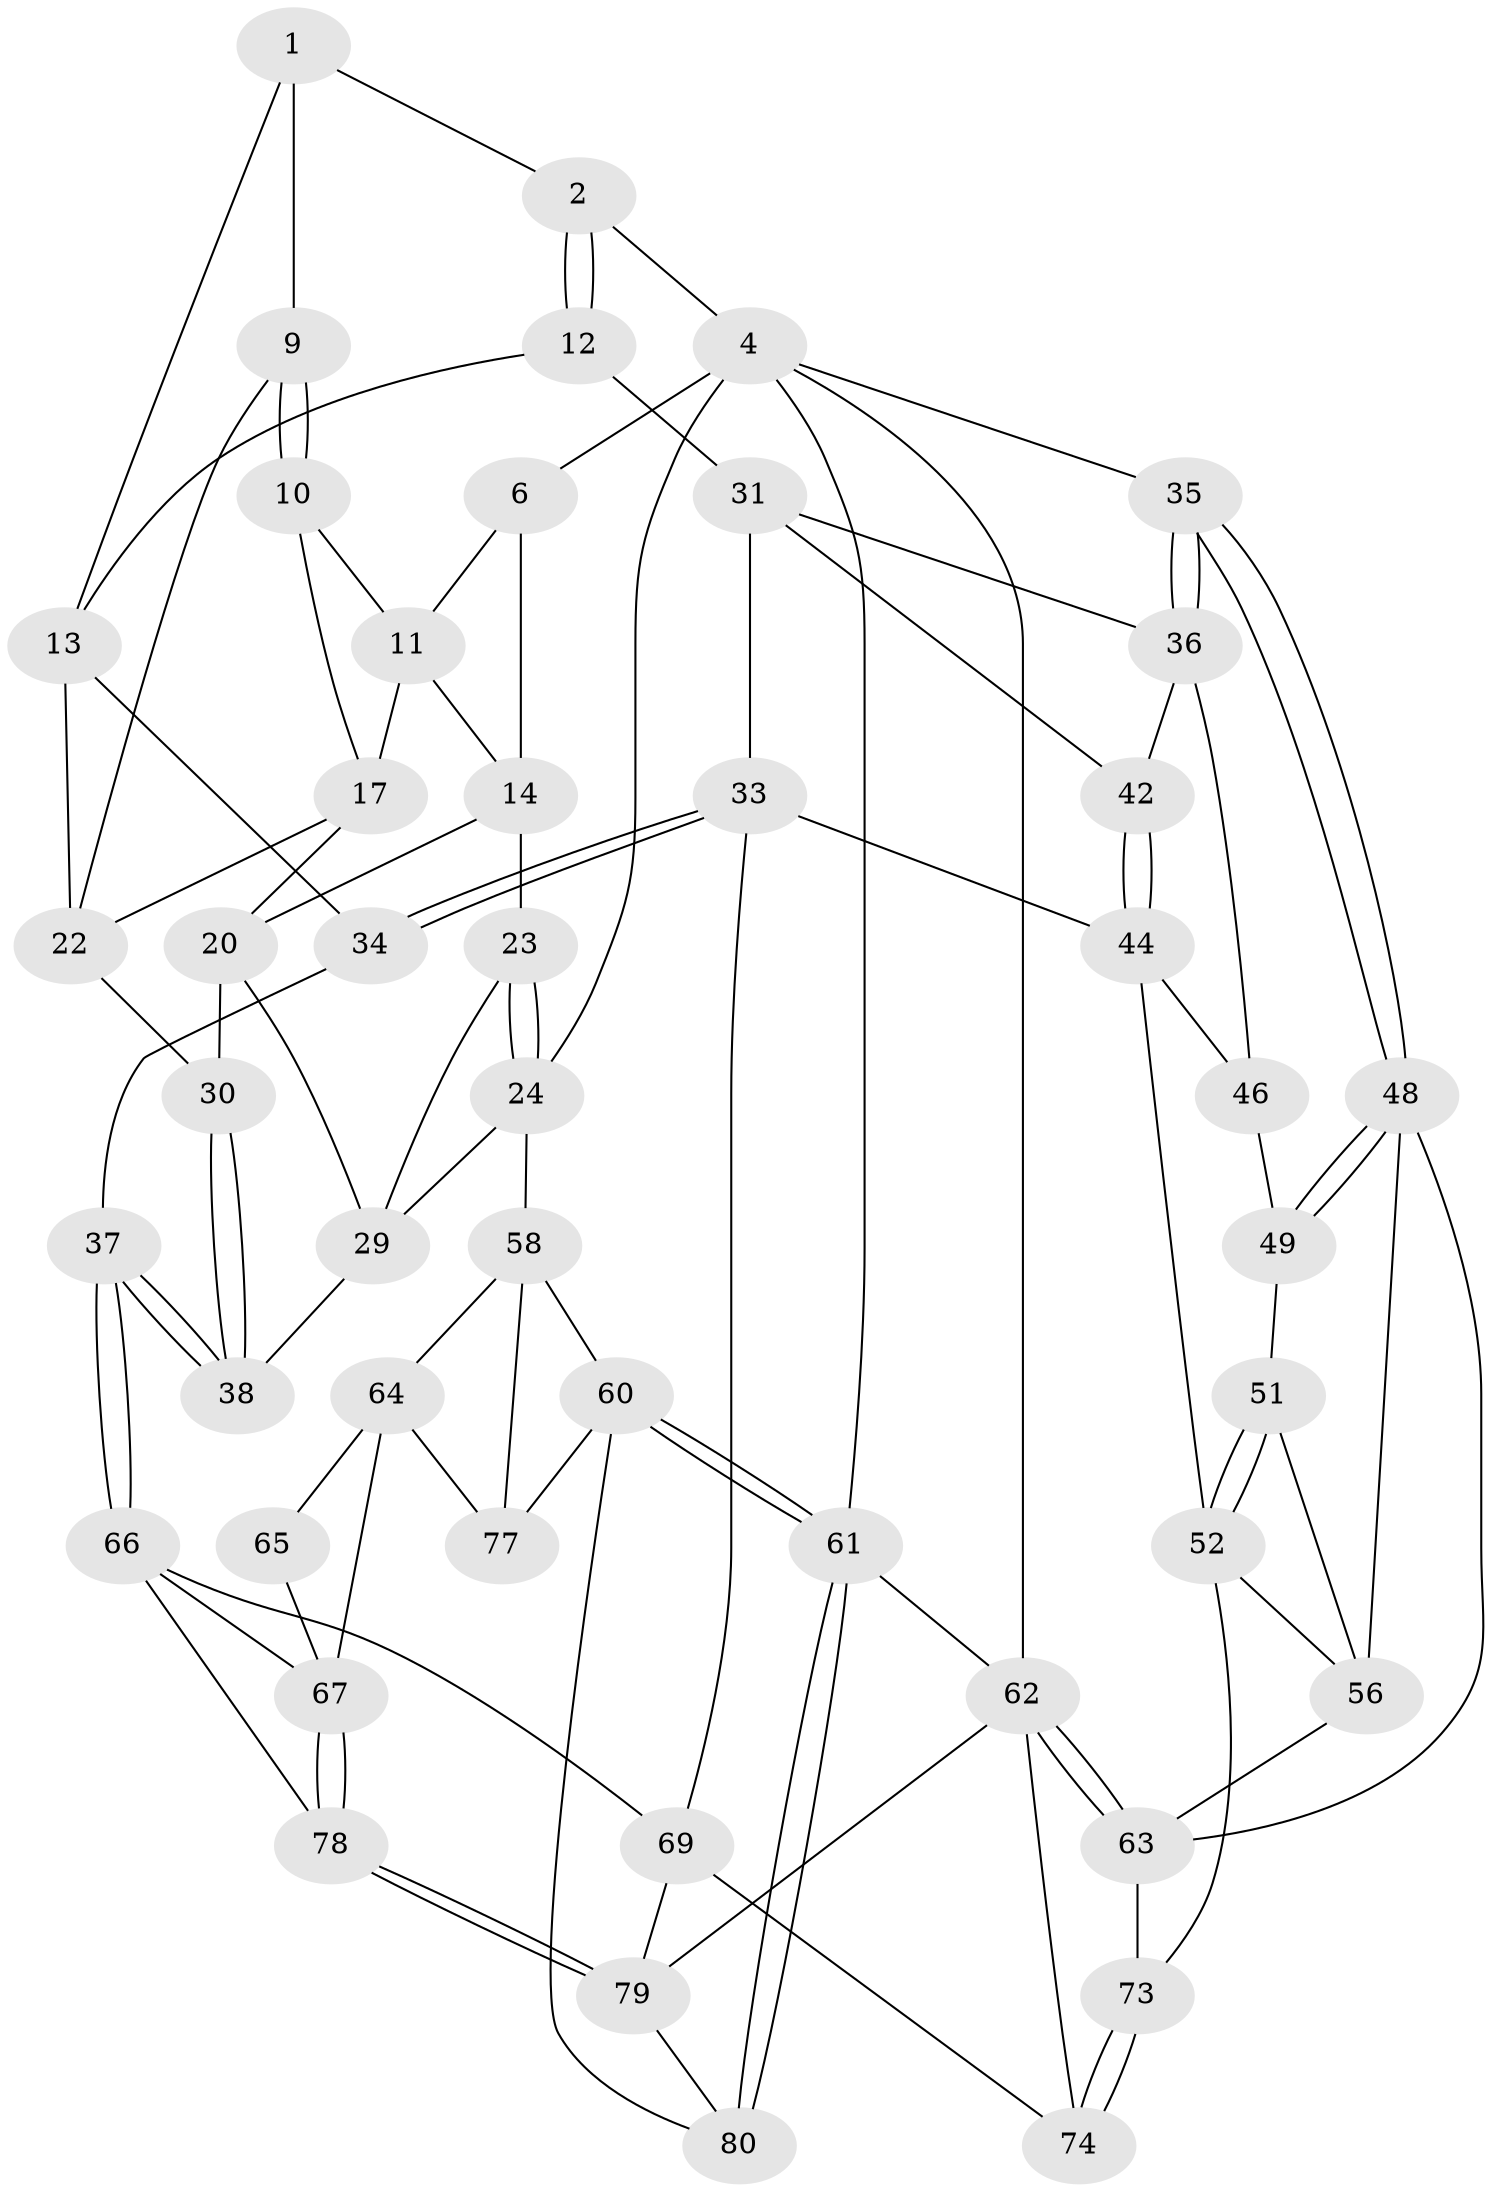 // original degree distribution, {3: 0.04878048780487805, 4: 0.1951219512195122, 5: 0.5365853658536586, 6: 0.21951219512195122}
// Generated by graph-tools (version 1.1) at 2025/11/02/27/25 16:11:58]
// undirected, 48 vertices, 104 edges
graph export_dot {
graph [start="1"]
  node [color=gray90,style=filled];
  1 [pos="+0.4894447435650121+0",super="+8"];
  2 [pos="+0.5952962048766894+0",super="+3"];
  4 [pos="+1+0",super="+5"];
  6 [pos="+0+0",super="+7"];
  9 [pos="+0.41222294717739627+0.11249932976722415",super="+18"];
  10 [pos="+0.31040365459925473+0.01787370892761106",super="+16"];
  11 [pos="+0.3028541756962784+0",super="+15"];
  12 [pos="+0.6499143742734776+0.17131849122934686",super="+27"];
  13 [pos="+0.597600728391407+0.17602604996612403",super="+25"];
  14 [pos="+0.12328270292449607+0.029477271655753295",super="+21"];
  17 [pos="+0.26090156747938686+0.09435725430408744",super="+19"];
  20 [pos="+0.19935151037113308+0.1936694614114646",super="+28"];
  22 [pos="+0.34362584721204725+0.22065523716693422",super="+26"];
  23 [pos="+0+0.2516202285782854"];
  24 [pos="+0+0.2545165780357422",super="+43"];
  29 [pos="+0.14682546276322314+0.30776917954908056",super="+40"];
  30 [pos="+0.27516846546140655+0.33361877290976516"];
  31 [pos="+0.7537379798401742+0.24947329205710708",super="+32"];
  33 [pos="+0.5729433266172117+0.5103137027480944",super="+45"];
  34 [pos="+0.4966844662199834+0.44455966437581435"];
  35 [pos="+1+0.27559086978595443"];
  36 [pos="+0.9529243104574834+0.2915919128183231",super="+41"];
  37 [pos="+0.2844986670034861+0.5180149498729594"];
  38 [pos="+0.26386058405526275+0.5094031068181264",super="+39"];
  42 [pos="+0.78867756747662+0.39082773816831495"];
  44 [pos="+0.7454088856196244+0.6076694506725165",super="+47"];
  46 [pos="+0.8423826686393165+0.4315650445664974"];
  48 [pos="+1+0.37091179259199913",super="+55"];
  49 [pos="+0.9760511175072074+0.4430321882011315",super="+50"];
  51 [pos="+0.8822772180989681+0.5209764601932197",super="+54"];
  52 [pos="+0.8388348135036224+0.6039231341556756",super="+53"];
  56 [pos="+0.984198095665071+0.627205131046133",super="+57"];
  58 [pos="+0+0.5545843745749538",super="+59"];
  60 [pos="+0+1",super="+81"];
  61 [pos="+0+1"];
  62 [pos="+1+1",super="+76"];
  63 [pos="+1+1",super="+72"];
  64 [pos="+0.07553421669053619+0.6466317605127468",super="+75"];
  65 [pos="+0.19394473304929305+0.5584127900846171"];
  66 [pos="+0.31989204568939233+0.6960814071693942",super="+71"];
  67 [pos="+0.24842100306293122+0.7621571185418401",super="+68"];
  69 [pos="+0.6179723995511606+0.6762644482209614",super="+70"];
  73 [pos="+0.9034119802875058+0.7757578753817974"];
  74 [pos="+0.8250688746011977+0.8107634681754532"];
  77 [pos="+0.11520139325011942+0.8239939492715784"];
  78 [pos="+0.3550859724608339+1"];
  79 [pos="+0.33108531740620223+1",super="+82"];
  80 [pos="+0.31284568563144827+1"];
  1 -- 2;
  1 -- 13;
  1 -- 9;
  2 -- 12 [weight=2];
  2 -- 12;
  2 -- 4;
  4 -- 35;
  4 -- 62;
  4 -- 24;
  4 -- 61;
  4 -- 6;
  6 -- 14;
  6 -- 11;
  9 -- 10 [weight=2];
  9 -- 10;
  9 -- 22;
  10 -- 11;
  10 -- 17;
  11 -- 17;
  11 -- 14;
  12 -- 13;
  12 -- 31;
  13 -- 34;
  13 -- 22;
  14 -- 20;
  14 -- 23;
  17 -- 20;
  17 -- 22;
  20 -- 29;
  20 -- 30;
  22 -- 30;
  23 -- 24;
  23 -- 24;
  23 -- 29;
  24 -- 58;
  24 -- 29;
  29 -- 38;
  30 -- 38;
  30 -- 38;
  31 -- 36;
  31 -- 33;
  31 -- 42;
  33 -- 34;
  33 -- 34;
  33 -- 44;
  33 -- 69;
  34 -- 37;
  35 -- 36;
  35 -- 36;
  35 -- 48;
  35 -- 48;
  36 -- 42;
  36 -- 46;
  37 -- 38;
  37 -- 38;
  37 -- 66;
  37 -- 66;
  42 -- 44;
  42 -- 44;
  44 -- 46;
  44 -- 52;
  46 -- 49;
  48 -- 49;
  48 -- 49;
  48 -- 56;
  48 -- 63;
  49 -- 51;
  51 -- 52;
  51 -- 52;
  51 -- 56;
  52 -- 56;
  52 -- 73;
  56 -- 63;
  58 -- 64;
  58 -- 60;
  58 -- 77;
  60 -- 61;
  60 -- 61;
  60 -- 80;
  60 -- 77;
  61 -- 80;
  61 -- 80;
  61 -- 62;
  62 -- 63;
  62 -- 63;
  62 -- 74;
  62 -- 79;
  63 -- 73;
  64 -- 65;
  64 -- 67;
  64 -- 77;
  65 -- 67;
  66 -- 67;
  66 -- 78;
  66 -- 69;
  67 -- 78;
  67 -- 78;
  69 -- 74;
  69 -- 79;
  73 -- 74;
  73 -- 74;
  78 -- 79;
  78 -- 79;
  79 -- 80;
}
